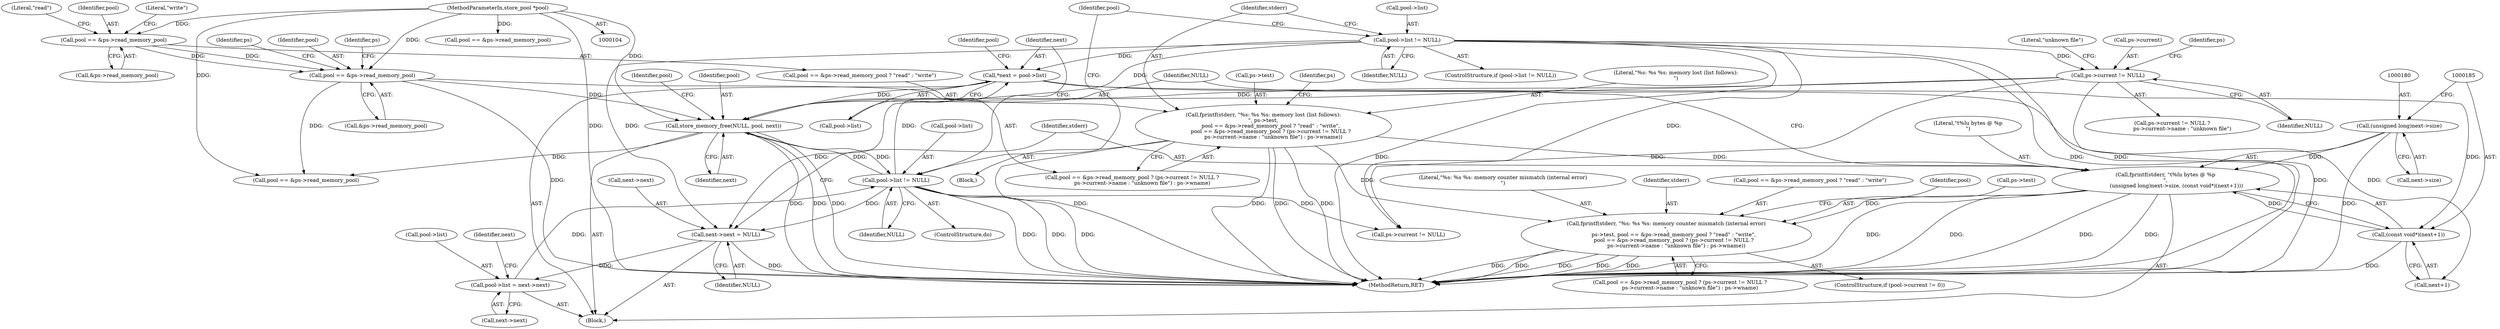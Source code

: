 digraph "0_Android_9d4853418ab2f754c2b63e091c29c5529b8b86ca_141@API" {
"1000176" [label="(Call,fprintf(stderr, \"\t%lu bytes @ %p\n\",\n             (unsigned long)next->size, (const void*)(next+1)))"];
"1000115" [label="(Call,fprintf(stderr, \"%s: %s %s: memory lost (list follows):\n\", ps->test,\n         pool == &ps->read_memory_pool ? \"read\" : \"write\",\n         pool == &ps->read_memory_pool ? (ps->current != NULL ?\n            ps->current->name : \"unknown file\") : ps->wname))"];
"1000179" [label="(Call,(unsigned long)next->size)"];
"1000184" [label="(Call,(const void*)(next+1))"];
"1000159" [label="(Call,*next = pool->list)"];
"1000193" [label="(Call,pool->list != NULL)"];
"1000164" [label="(Call,pool->list = next->next)"];
"1000171" [label="(Call,next->next = NULL)"];
"1000138" [label="(Call,ps->current != NULL)"];
"1000109" [label="(Call,pool->list != NULL)"];
"1000189" [label="(Call,store_memory_free(NULL, pool, next))"];
"1000131" [label="(Call,pool == &ps->read_memory_pool)"];
"1000122" [label="(Call,pool == &ps->read_memory_pool)"];
"1000106" [label="(MethodParameterIn,store_pool *pool)"];
"1000224" [label="(Call,fprintf(stderr, \"%s: %s %s: memory counter mismatch (internal error)\n\",\n         ps->test, pool == &ps->read_memory_pool ? \"read\" : \"write\",\n         pool == &ps->read_memory_pool ? (ps->current != NULL ?\n            ps->current->name : \"unknown file\") : ps->wname))"];
"1000154" [label="(Identifier,ps)"];
"1000168" [label="(Call,next->next)"];
"1000128" [label="(Literal,\"read\")"];
"1000201" [label="(Identifier,pool)"];
"1000142" [label="(Identifier,NULL)"];
"1000189" [label="(Call,store_memory_free(NULL, pool, next))"];
"1000148" [label="(Literal,\"unknown file\")"];
"1000195" [label="(Identifier,pool)"];
"1000138" [label="(Call,ps->current != NULL)"];
"1000190" [label="(Identifier,NULL)"];
"1000227" [label="(Call,ps->test)"];
"1000193" [label="(Call,pool->list != NULL)"];
"1000175" [label="(Identifier,NULL)"];
"1000110" [label="(Call,pool->list)"];
"1000176" [label="(Call,fprintf(stderr, \"\t%lu bytes @ %p\n\",\n             (unsigned long)next->size, (const void*)(next+1)))"];
"1000117" [label="(Literal,\"%s: %s %s: memory lost (list follows):\n\")"];
"1000109" [label="(Call,pool->list != NULL)"];
"1000122" [label="(Call,pool == &ps->read_memory_pool)"];
"1000179" [label="(Call,(unsigned long)next->size)"];
"1000224" [label="(Call,fprintf(stderr, \"%s: %s %s: memory counter mismatch (internal error)\n\",\n         ps->test, pool == &ps->read_memory_pool ? \"read\" : \"write\",\n         pool == &ps->read_memory_pool ? (ps->current != NULL ?\n            ps->current->name : \"unknown file\") : ps->wname))"];
"1000139" [label="(Call,ps->current)"];
"1000113" [label="(Identifier,NULL)"];
"1000218" [label="(ControlStructure,if (pool->current != 0))"];
"1000226" [label="(Literal,\"%s: %s %s: memory counter mismatch (internal error)\n\")"];
"1000171" [label="(Call,next->next = NULL)"];
"1000166" [label="(Identifier,pool)"];
"1000108" [label="(ControlStructure,if (pool->list != NULL))"];
"1000225" [label="(Identifier,stderr)"];
"1000159" [label="(Call,*next = pool->list)"];
"1000192" [label="(Identifier,next)"];
"1000140" [label="(Identifier,ps)"];
"1000239" [label="(Call,pool == &ps->read_memory_pool ? (ps->current != NULL ?\n            ps->current->name : \"unknown file\") : ps->wname)"];
"1000145" [label="(Identifier,ps)"];
"1000178" [label="(Literal,\"\t%lu bytes @ %p\n\")"];
"1000181" [label="(Call,next->size)"];
"1000161" [label="(Call,pool->list)"];
"1000240" [label="(Call,pool == &ps->read_memory_pool)"];
"1000186" [label="(Call,next+1)"];
"1000177" [label="(Identifier,stderr)"];
"1000131" [label="(Call,pool == &ps->read_memory_pool)"];
"1000150" [label="(Identifier,ps)"];
"1000116" [label="(Identifier,stderr)"];
"1000160" [label="(Identifier,next)"];
"1000164" [label="(Call,pool->list = next->next)"];
"1000173" [label="(Identifier,next)"];
"1000137" [label="(Call,ps->current != NULL ?\n            ps->current->name : \"unknown file\")"];
"1000132" [label="(Identifier,pool)"];
"1000118" [label="(Call,ps->test)"];
"1000165" [label="(Call,pool->list)"];
"1000115" [label="(Call,fprintf(stderr, \"%s: %s %s: memory lost (list follows):\n\", ps->test,\n         pool == &ps->read_memory_pool ? \"read\" : \"write\",\n         pool == &ps->read_memory_pool ? (ps->current != NULL ?\n            ps->current->name : \"unknown file\") : ps->wname))"];
"1000310" [label="(MethodReturn,RET)"];
"1000231" [label="(Call,pool == &ps->read_memory_pool)"];
"1000121" [label="(Call,pool == &ps->read_memory_pool ? \"read\" : \"write\")"];
"1000114" [label="(Block,)"];
"1000156" [label="(ControlStructure,do)"];
"1000194" [label="(Call,pool->list)"];
"1000106" [label="(MethodParameterIn,store_pool *pool)"];
"1000230" [label="(Call,pool == &ps->read_memory_pool ? \"read\" : \"write\")"];
"1000247" [label="(Call,ps->current != NULL)"];
"1000123" [label="(Identifier,pool)"];
"1000184" [label="(Call,(const void*)(next+1))"];
"1000191" [label="(Identifier,pool)"];
"1000133" [label="(Call,&ps->read_memory_pool)"];
"1000130" [label="(Call,pool == &ps->read_memory_pool ? (ps->current != NULL ?\n            ps->current->name : \"unknown file\") : ps->wname)"];
"1000124" [label="(Call,&ps->read_memory_pool)"];
"1000129" [label="(Literal,\"write\")"];
"1000263" [label="(Identifier,pool)"];
"1000157" [label="(Block,)"];
"1000197" [label="(Identifier,NULL)"];
"1000172" [label="(Call,next->next)"];
"1000176" -> "1000157"  [label="AST: "];
"1000176" -> "1000184"  [label="CFG: "];
"1000177" -> "1000176"  [label="AST: "];
"1000178" -> "1000176"  [label="AST: "];
"1000179" -> "1000176"  [label="AST: "];
"1000184" -> "1000176"  [label="AST: "];
"1000190" -> "1000176"  [label="CFG: "];
"1000176" -> "1000310"  [label="DDG: "];
"1000176" -> "1000310"  [label="DDG: "];
"1000176" -> "1000310"  [label="DDG: "];
"1000176" -> "1000310"  [label="DDG: "];
"1000115" -> "1000176"  [label="DDG: "];
"1000179" -> "1000176"  [label="DDG: "];
"1000184" -> "1000176"  [label="DDG: "];
"1000176" -> "1000224"  [label="DDG: "];
"1000115" -> "1000114"  [label="AST: "];
"1000115" -> "1000130"  [label="CFG: "];
"1000116" -> "1000115"  [label="AST: "];
"1000117" -> "1000115"  [label="AST: "];
"1000118" -> "1000115"  [label="AST: "];
"1000121" -> "1000115"  [label="AST: "];
"1000130" -> "1000115"  [label="AST: "];
"1000154" -> "1000115"  [label="CFG: "];
"1000115" -> "1000310"  [label="DDG: "];
"1000115" -> "1000310"  [label="DDG: "];
"1000115" -> "1000310"  [label="DDG: "];
"1000115" -> "1000310"  [label="DDG: "];
"1000115" -> "1000224"  [label="DDG: "];
"1000179" -> "1000181"  [label="CFG: "];
"1000180" -> "1000179"  [label="AST: "];
"1000181" -> "1000179"  [label="AST: "];
"1000185" -> "1000179"  [label="CFG: "];
"1000179" -> "1000310"  [label="DDG: "];
"1000184" -> "1000186"  [label="CFG: "];
"1000185" -> "1000184"  [label="AST: "];
"1000186" -> "1000184"  [label="AST: "];
"1000184" -> "1000310"  [label="DDG: "];
"1000159" -> "1000184"  [label="DDG: "];
"1000159" -> "1000157"  [label="AST: "];
"1000159" -> "1000161"  [label="CFG: "];
"1000160" -> "1000159"  [label="AST: "];
"1000161" -> "1000159"  [label="AST: "];
"1000166" -> "1000159"  [label="CFG: "];
"1000193" -> "1000159"  [label="DDG: "];
"1000109" -> "1000159"  [label="DDG: "];
"1000159" -> "1000186"  [label="DDG: "];
"1000159" -> "1000189"  [label="DDG: "];
"1000193" -> "1000156"  [label="AST: "];
"1000193" -> "1000197"  [label="CFG: "];
"1000194" -> "1000193"  [label="AST: "];
"1000197" -> "1000193"  [label="AST: "];
"1000160" -> "1000193"  [label="CFG: "];
"1000201" -> "1000193"  [label="CFG: "];
"1000193" -> "1000310"  [label="DDG: "];
"1000193" -> "1000310"  [label="DDG: "];
"1000193" -> "1000310"  [label="DDG: "];
"1000193" -> "1000171"  [label="DDG: "];
"1000193" -> "1000189"  [label="DDG: "];
"1000164" -> "1000193"  [label="DDG: "];
"1000189" -> "1000193"  [label="DDG: "];
"1000193" -> "1000247"  [label="DDG: "];
"1000164" -> "1000157"  [label="AST: "];
"1000164" -> "1000168"  [label="CFG: "];
"1000165" -> "1000164"  [label="AST: "];
"1000168" -> "1000164"  [label="AST: "];
"1000173" -> "1000164"  [label="CFG: "];
"1000171" -> "1000164"  [label="DDG: "];
"1000171" -> "1000157"  [label="AST: "];
"1000171" -> "1000175"  [label="CFG: "];
"1000172" -> "1000171"  [label="AST: "];
"1000175" -> "1000171"  [label="AST: "];
"1000177" -> "1000171"  [label="CFG: "];
"1000171" -> "1000310"  [label="DDG: "];
"1000138" -> "1000171"  [label="DDG: "];
"1000109" -> "1000171"  [label="DDG: "];
"1000138" -> "1000137"  [label="AST: "];
"1000138" -> "1000142"  [label="CFG: "];
"1000139" -> "1000138"  [label="AST: "];
"1000142" -> "1000138"  [label="AST: "];
"1000145" -> "1000138"  [label="CFG: "];
"1000148" -> "1000138"  [label="CFG: "];
"1000138" -> "1000310"  [label="DDG: "];
"1000109" -> "1000138"  [label="DDG: "];
"1000138" -> "1000189"  [label="DDG: "];
"1000138" -> "1000247"  [label="DDG: "];
"1000109" -> "1000108"  [label="AST: "];
"1000109" -> "1000113"  [label="CFG: "];
"1000110" -> "1000109"  [label="AST: "];
"1000113" -> "1000109"  [label="AST: "];
"1000116" -> "1000109"  [label="CFG: "];
"1000201" -> "1000109"  [label="CFG: "];
"1000109" -> "1000310"  [label="DDG: "];
"1000109" -> "1000310"  [label="DDG: "];
"1000109" -> "1000310"  [label="DDG: "];
"1000109" -> "1000189"  [label="DDG: "];
"1000109" -> "1000247"  [label="DDG: "];
"1000189" -> "1000157"  [label="AST: "];
"1000189" -> "1000192"  [label="CFG: "];
"1000190" -> "1000189"  [label="AST: "];
"1000191" -> "1000189"  [label="AST: "];
"1000192" -> "1000189"  [label="AST: "];
"1000195" -> "1000189"  [label="CFG: "];
"1000189" -> "1000310"  [label="DDG: "];
"1000189" -> "1000310"  [label="DDG: "];
"1000189" -> "1000310"  [label="DDG: "];
"1000131" -> "1000189"  [label="DDG: "];
"1000106" -> "1000189"  [label="DDG: "];
"1000189" -> "1000231"  [label="DDG: "];
"1000131" -> "1000130"  [label="AST: "];
"1000131" -> "1000133"  [label="CFG: "];
"1000132" -> "1000131"  [label="AST: "];
"1000133" -> "1000131"  [label="AST: "];
"1000140" -> "1000131"  [label="CFG: "];
"1000150" -> "1000131"  [label="CFG: "];
"1000131" -> "1000310"  [label="DDG: "];
"1000122" -> "1000131"  [label="DDG: "];
"1000122" -> "1000131"  [label="DDG: "];
"1000106" -> "1000131"  [label="DDG: "];
"1000131" -> "1000231"  [label="DDG: "];
"1000122" -> "1000121"  [label="AST: "];
"1000122" -> "1000124"  [label="CFG: "];
"1000123" -> "1000122"  [label="AST: "];
"1000124" -> "1000122"  [label="AST: "];
"1000128" -> "1000122"  [label="CFG: "];
"1000129" -> "1000122"  [label="CFG: "];
"1000106" -> "1000122"  [label="DDG: "];
"1000106" -> "1000104"  [label="AST: "];
"1000106" -> "1000310"  [label="DDG: "];
"1000106" -> "1000231"  [label="DDG: "];
"1000106" -> "1000240"  [label="DDG: "];
"1000224" -> "1000218"  [label="AST: "];
"1000224" -> "1000239"  [label="CFG: "];
"1000225" -> "1000224"  [label="AST: "];
"1000226" -> "1000224"  [label="AST: "];
"1000227" -> "1000224"  [label="AST: "];
"1000230" -> "1000224"  [label="AST: "];
"1000239" -> "1000224"  [label="AST: "];
"1000263" -> "1000224"  [label="CFG: "];
"1000224" -> "1000310"  [label="DDG: "];
"1000224" -> "1000310"  [label="DDG: "];
"1000224" -> "1000310"  [label="DDG: "];
"1000224" -> "1000310"  [label="DDG: "];
"1000224" -> "1000310"  [label="DDG: "];
}

